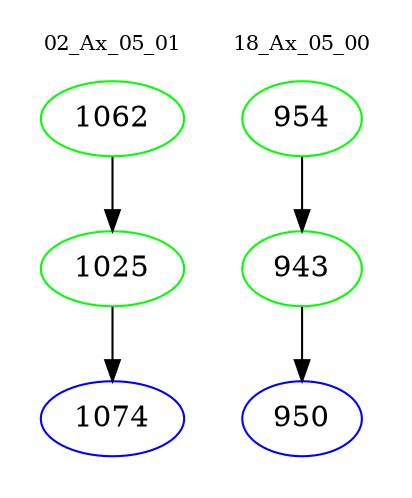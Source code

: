 digraph{
subgraph cluster_0 {
color = white
label = "02_Ax_05_01";
fontsize=10;
T0_1062 [label="1062", color="green"]
T0_1062 -> T0_1025 [color="black"]
T0_1025 [label="1025", color="green"]
T0_1025 -> T0_1074 [color="black"]
T0_1074 [label="1074", color="blue"]
}
subgraph cluster_1 {
color = white
label = "18_Ax_05_00";
fontsize=10;
T1_954 [label="954", color="green"]
T1_954 -> T1_943 [color="black"]
T1_943 [label="943", color="green"]
T1_943 -> T1_950 [color="black"]
T1_950 [label="950", color="blue"]
}
}
